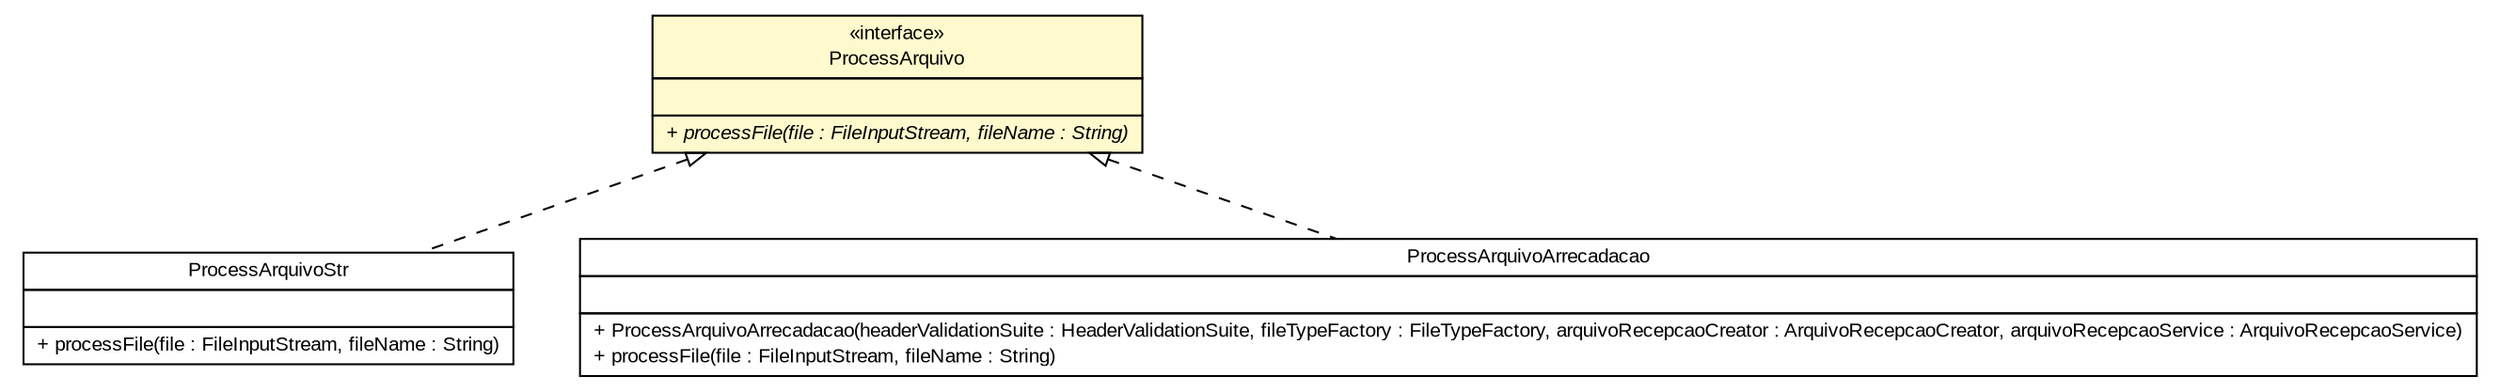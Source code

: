 #!/usr/local/bin/dot
#
# Class diagram 
# Generated by UMLGraph version R5_6 (http://www.umlgraph.org/)
#

digraph G {
	edge [fontname="arial",fontsize=10,labelfontname="arial",labelfontsize=10];
	node [fontname="arial",fontsize=10,shape=plaintext];
	nodesep=0.25;
	ranksep=0.5;
	// br.gov.to.sefaz.arr.processamento.process.ProcessArquivoStr
	c643676 [label=<<table title="br.gov.to.sefaz.arr.processamento.process.ProcessArquivoStr" border="0" cellborder="1" cellspacing="0" cellpadding="2" port="p" href="./process/ProcessArquivoStr.html">
		<tr><td><table border="0" cellspacing="0" cellpadding="1">
<tr><td align="center" balign="center"> ProcessArquivoStr </td></tr>
		</table></td></tr>
		<tr><td><table border="0" cellspacing="0" cellpadding="1">
<tr><td align="left" balign="left">  </td></tr>
		</table></td></tr>
		<tr><td><table border="0" cellspacing="0" cellpadding="1">
<tr><td align="left" balign="left"> + processFile(file : FileInputStream, fileName : String) </td></tr>
		</table></td></tr>
		</table>>, URL="./process/ProcessArquivoStr.html", fontname="arial", fontcolor="black", fontsize=10.0];
	// br.gov.to.sefaz.arr.processamento.process.ProcessArquivoArrecadacao
	c643677 [label=<<table title="br.gov.to.sefaz.arr.processamento.process.ProcessArquivoArrecadacao" border="0" cellborder="1" cellspacing="0" cellpadding="2" port="p" href="./process/ProcessArquivoArrecadacao.html">
		<tr><td><table border="0" cellspacing="0" cellpadding="1">
<tr><td align="center" balign="center"> ProcessArquivoArrecadacao </td></tr>
		</table></td></tr>
		<tr><td><table border="0" cellspacing="0" cellpadding="1">
<tr><td align="left" balign="left">  </td></tr>
		</table></td></tr>
		<tr><td><table border="0" cellspacing="0" cellpadding="1">
<tr><td align="left" balign="left"> + ProcessArquivoArrecadacao(headerValidationSuite : HeaderValidationSuite, fileTypeFactory : FileTypeFactory, arquivoRecepcaoCreator : ArquivoRecepcaoCreator, arquivoRecepcaoService : ArquivoRecepcaoService) </td></tr>
<tr><td align="left" balign="left"> + processFile(file : FileInputStream, fileName : String) </td></tr>
		</table></td></tr>
		</table>>, URL="./process/ProcessArquivoArrecadacao.html", fontname="arial", fontcolor="black", fontsize=10.0];
	// br.gov.to.sefaz.arr.processamento.ProcessArquivo
	c643678 [label=<<table title="br.gov.to.sefaz.arr.processamento.ProcessArquivo" border="0" cellborder="1" cellspacing="0" cellpadding="2" port="p" bgcolor="lemonChiffon" href="./ProcessArquivo.html">
		<tr><td><table border="0" cellspacing="0" cellpadding="1">
<tr><td align="center" balign="center"> &#171;interface&#187; </td></tr>
<tr><td align="center" balign="center"> ProcessArquivo </td></tr>
		</table></td></tr>
		<tr><td><table border="0" cellspacing="0" cellpadding="1">
<tr><td align="left" balign="left">  </td></tr>
		</table></td></tr>
		<tr><td><table border="0" cellspacing="0" cellpadding="1">
<tr><td align="left" balign="left"><font face="arial italic" point-size="10.0"> + processFile(file : FileInputStream, fileName : String) </font></td></tr>
		</table></td></tr>
		</table>>, URL="./ProcessArquivo.html", fontname="arial", fontcolor="black", fontsize=10.0];
	//br.gov.to.sefaz.arr.processamento.process.ProcessArquivoStr implements br.gov.to.sefaz.arr.processamento.ProcessArquivo
	c643678:p -> c643676:p [dir=back,arrowtail=empty,style=dashed];
	//br.gov.to.sefaz.arr.processamento.process.ProcessArquivoArrecadacao implements br.gov.to.sefaz.arr.processamento.ProcessArquivo
	c643678:p -> c643677:p [dir=back,arrowtail=empty,style=dashed];
}


